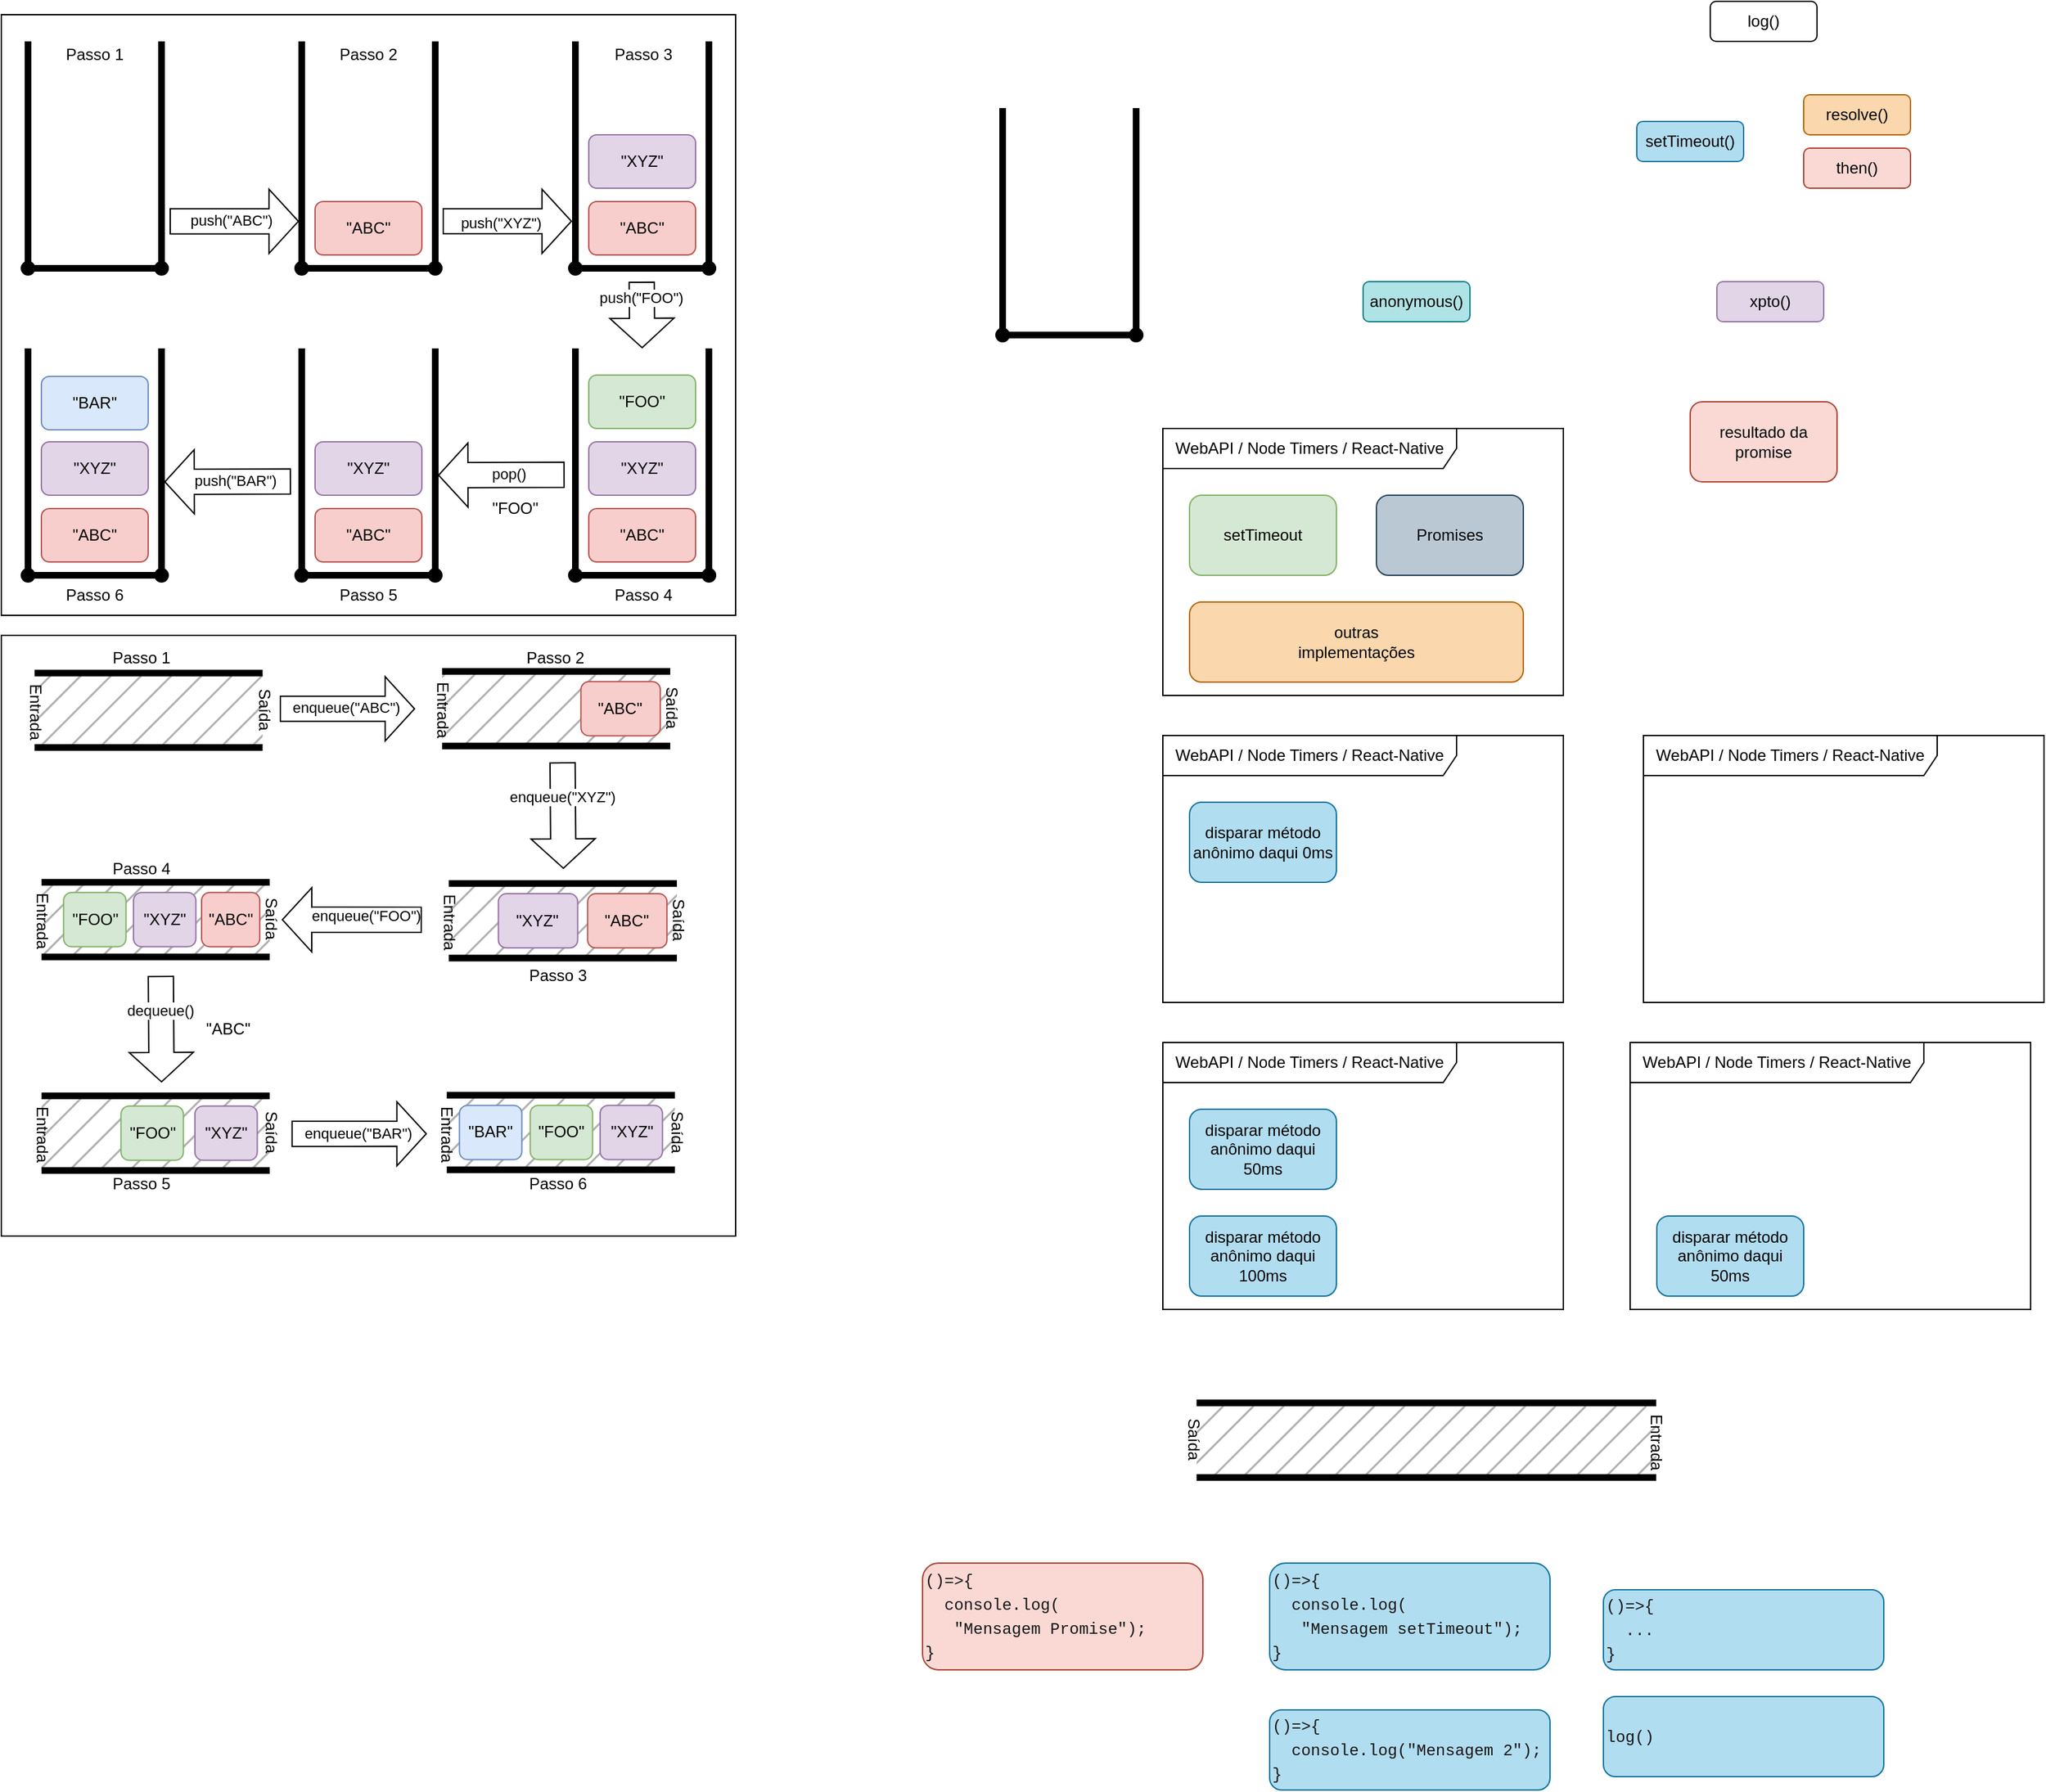 <mxfile version="24.4.4" type="device">
  <diagram name="Page-1" id="N95kxnSCE1Vh5nHZLzWz">
    <mxGraphModel dx="915" dy="602" grid="1" gridSize="10" guides="1" tooltips="1" connect="1" arrows="1" fold="1" page="1" pageScale="1" pageWidth="850" pageHeight="1100" background="none" math="0" shadow="0">
      <root>
        <mxCell id="0" />
        <mxCell id="1" parent="0" />
        <mxCell id="DmKBOVWt1Hb8cWZtH86P-192" value="" style="rounded=0;whiteSpace=wrap;html=1;fillColor=none;" vertex="1" parent="1">
          <mxGeometry x="30" y="495" width="550" height="450" as="geometry" />
        </mxCell>
        <mxCell id="QosCXspa3jDB6QgWmCib-64" value="" style="rounded=0;whiteSpace=wrap;html=1;fillColor=none;" parent="1" vertex="1">
          <mxGeometry x="30" y="30" width="550" height="450" as="geometry" />
        </mxCell>
        <mxCell id="DmKBOVWt1Hb8cWZtH86P-24" value="" style="shape=flexArrow;endArrow=classic;html=1;rounded=0;endWidth=28.235;endSize=7.008;width=18.824;fillColor=default;" edge="1" parent="1">
          <mxGeometry width="50" height="50" relative="1" as="geometry">
            <mxPoint x="360.5" y="184.77" as="sourcePoint" />
            <mxPoint x="457.5" y="184.77" as="targetPoint" />
          </mxGeometry>
        </mxCell>
        <mxCell id="DmKBOVWt1Hb8cWZtH86P-30" value="push(&quot;XYZ&quot;)" style="edgeLabel;html=1;align=center;verticalAlign=middle;resizable=0;points=[];labelBackgroundColor=default;" vertex="1" connectable="0" parent="DmKBOVWt1Hb8cWZtH86P-24">
          <mxGeometry x="-0.118" y="-1" relative="1" as="geometry">
            <mxPoint as="offset" />
          </mxGeometry>
        </mxCell>
        <mxCell id="DmKBOVWt1Hb8cWZtH86P-29" value="" style="shape=flexArrow;endArrow=classic;html=1;rounded=0;endWidth=28.235;endSize=7.008;width=18.824;fillColor=default;fillStyle=auto;" edge="1" parent="1">
          <mxGeometry width="50" height="50" relative="1" as="geometry">
            <mxPoint x="156" y="184.8" as="sourcePoint" />
            <mxPoint x="253" y="184.8" as="targetPoint" />
          </mxGeometry>
        </mxCell>
        <mxCell id="DmKBOVWt1Hb8cWZtH86P-31" value="push(&quot;ABC&quot;)" style="edgeLabel;html=1;align=center;verticalAlign=middle;resizable=0;points=[];labelBackgroundColor=default;" vertex="1" connectable="0" parent="DmKBOVWt1Hb8cWZtH86P-29">
          <mxGeometry x="-0.063" y="1" relative="1" as="geometry">
            <mxPoint as="offset" />
          </mxGeometry>
        </mxCell>
        <mxCell id="DmKBOVWt1Hb8cWZtH86P-33" value="" style="shape=flexArrow;endArrow=classic;html=1;rounded=0;endWidth=28.235;endSize=7.008;width=18.824;labelBackgroundColor=none;fillColor=default;" edge="1" parent="1">
          <mxGeometry width="50" height="50" relative="1" as="geometry">
            <mxPoint x="509.67" y="230" as="sourcePoint" />
            <mxPoint x="510" y="280" as="targetPoint" />
          </mxGeometry>
        </mxCell>
        <mxCell id="DmKBOVWt1Hb8cWZtH86P-34" value="push(&quot;FOO&quot;)" style="edgeLabel;html=1;align=center;verticalAlign=middle;resizable=0;points=[];" vertex="1" connectable="0" parent="DmKBOVWt1Hb8cWZtH86P-33">
          <mxGeometry x="-0.118" y="-1" relative="1" as="geometry">
            <mxPoint y="-10" as="offset" />
          </mxGeometry>
        </mxCell>
        <mxCell id="DmKBOVWt1Hb8cWZtH86P-37" value="" style="shape=flexArrow;endArrow=classic;html=1;rounded=0;endWidth=28.235;endSize=7.008;width=18.824;fillColor=default;" edge="1" parent="1">
          <mxGeometry width="50" height="50" relative="1" as="geometry">
            <mxPoint x="452" y="374.67" as="sourcePoint" />
            <mxPoint x="357" y="375" as="targetPoint" />
          </mxGeometry>
        </mxCell>
        <mxCell id="DmKBOVWt1Hb8cWZtH86P-38" value="pop()" style="edgeLabel;html=1;align=center;verticalAlign=middle;resizable=0;points=[];labelBackgroundColor=default;" vertex="1" connectable="0" parent="DmKBOVWt1Hb8cWZtH86P-37">
          <mxGeometry x="-0.118" y="-1" relative="1" as="geometry">
            <mxPoint as="offset" />
          </mxGeometry>
        </mxCell>
        <mxCell id="DmKBOVWt1Hb8cWZtH86P-53" value="" style="shape=flexArrow;endArrow=classic;html=1;rounded=0;endWidth=28.235;endSize=7.008;width=18.824;fillColor=default;" edge="1" parent="1">
          <mxGeometry width="50" height="50" relative="1" as="geometry">
            <mxPoint x="247" y="379.67" as="sourcePoint" />
            <mxPoint x="152" y="380" as="targetPoint" />
          </mxGeometry>
        </mxCell>
        <mxCell id="DmKBOVWt1Hb8cWZtH86P-54" value="push(&quot;BAR&quot;)" style="edgeLabel;html=1;align=center;verticalAlign=middle;resizable=0;points=[];labelBackgroundColor=default;" vertex="1" connectable="0" parent="DmKBOVWt1Hb8cWZtH86P-53">
          <mxGeometry x="-0.118" y="-1" relative="1" as="geometry">
            <mxPoint as="offset" />
          </mxGeometry>
        </mxCell>
        <mxCell id="DmKBOVWt1Hb8cWZtH86P-171" value="Passo 2" style="text;html=1;align=center;verticalAlign=middle;whiteSpace=wrap;rounded=0;" vertex="1" parent="1">
          <mxGeometry x="280" y="50" width="50" height="20" as="geometry" />
        </mxCell>
        <mxCell id="DmKBOVWt1Hb8cWZtH86P-173" value="Passo 3" style="text;html=1;align=center;verticalAlign=middle;whiteSpace=wrap;rounded=0;" vertex="1" parent="1">
          <mxGeometry x="486.01" y="50" width="50" height="20" as="geometry" />
        </mxCell>
        <mxCell id="DmKBOVWt1Hb8cWZtH86P-174" value="Passo 4" style="text;html=1;align=center;verticalAlign=middle;whiteSpace=wrap;rounded=0;" vertex="1" parent="1">
          <mxGeometry x="486.01" y="455" width="50" height="20" as="geometry" />
        </mxCell>
        <mxCell id="DmKBOVWt1Hb8cWZtH86P-175" value="Passo 5" style="text;html=1;align=center;verticalAlign=middle;whiteSpace=wrap;rounded=0;" vertex="1" parent="1">
          <mxGeometry x="280" y="455" width="50" height="20" as="geometry" />
        </mxCell>
        <mxCell id="DmKBOVWt1Hb8cWZtH86P-176" value="Passo 6" style="text;html=1;align=center;verticalAlign=middle;whiteSpace=wrap;rounded=0;" vertex="1" parent="1">
          <mxGeometry x="75.01" y="455" width="50" height="20" as="geometry" />
        </mxCell>
        <mxCell id="DmKBOVWt1Hb8cWZtH86P-179" value="" style="group" vertex="1" connectable="0" parent="1">
          <mxGeometry x="50" y="280" width="100" height="170" as="geometry" />
        </mxCell>
        <mxCell id="DmKBOVWt1Hb8cWZtH86P-215" value="" style="group" vertex="1" connectable="0" parent="DmKBOVWt1Hb8cWZtH86P-179">
          <mxGeometry width="100" height="170" as="geometry" />
        </mxCell>
        <mxCell id="DmKBOVWt1Hb8cWZtH86P-55" value="&quot;XYZ&quot;" style="rounded=1;whiteSpace=wrap;html=1;fillColor=#e1d5e7;strokeColor=#9673a6;" vertex="1" parent="DmKBOVWt1Hb8cWZtH86P-215">
          <mxGeometry x="10" y="70" width="80" height="40" as="geometry" />
        </mxCell>
        <mxCell id="DmKBOVWt1Hb8cWZtH86P-56" value="&quot;ABC&quot;" style="rounded=1;whiteSpace=wrap;html=1;fillColor=#f8cecc;strokeColor=#b85450;" vertex="1" parent="DmKBOVWt1Hb8cWZtH86P-215">
          <mxGeometry x="10" y="120" width="80" height="40" as="geometry" />
        </mxCell>
        <mxCell id="DmKBOVWt1Hb8cWZtH86P-57" value="" style="group" vertex="1" connectable="0" parent="DmKBOVWt1Hb8cWZtH86P-215">
          <mxGeometry width="100" height="170" as="geometry" />
        </mxCell>
        <mxCell id="DmKBOVWt1Hb8cWZtH86P-58" value="" style="endArrow=none;html=1;rounded=0;strokeWidth=5;" edge="1" parent="DmKBOVWt1Hb8cWZtH86P-57">
          <mxGeometry width="50" height="50" relative="1" as="geometry">
            <mxPoint y="170" as="sourcePoint" />
            <mxPoint as="targetPoint" />
          </mxGeometry>
        </mxCell>
        <mxCell id="DmKBOVWt1Hb8cWZtH86P-59" value="" style="endArrow=oval;html=1;rounded=0;strokeWidth=5;startArrow=oval;startFill=1;endFill=1;" edge="1" parent="DmKBOVWt1Hb8cWZtH86P-57">
          <mxGeometry width="50" height="50" relative="1" as="geometry">
            <mxPoint y="170" as="sourcePoint" />
            <mxPoint x="100" y="170" as="targetPoint" />
          </mxGeometry>
        </mxCell>
        <mxCell id="DmKBOVWt1Hb8cWZtH86P-60" value="" style="endArrow=none;html=1;rounded=0;strokeWidth=5;" edge="1" parent="DmKBOVWt1Hb8cWZtH86P-57">
          <mxGeometry width="50" height="50" relative="1" as="geometry">
            <mxPoint x="100" as="sourcePoint" />
            <mxPoint x="100" y="170" as="targetPoint" />
          </mxGeometry>
        </mxCell>
        <mxCell id="DmKBOVWt1Hb8cWZtH86P-61" value="&quot;BAR&quot;" style="rounded=1;whiteSpace=wrap;html=1;fillColor=#dae8fc;strokeColor=#6c8ebf;" vertex="1" parent="DmKBOVWt1Hb8cWZtH86P-57">
          <mxGeometry x="10" y="21" width="80" height="40" as="geometry" />
        </mxCell>
        <mxCell id="DmKBOVWt1Hb8cWZtH86P-170" value="Passo 1" style="text;html=1;align=center;verticalAlign=middle;whiteSpace=wrap;rounded=0;" vertex="1" parent="1">
          <mxGeometry x="75" y="50" width="50" height="20" as="geometry" />
        </mxCell>
        <mxCell id="DmKBOVWt1Hb8cWZtH86P-195" value="" style="group" vertex="1" connectable="0" parent="1">
          <mxGeometry x="50" y="50" width="100" height="170" as="geometry" />
        </mxCell>
        <mxCell id="QosCXspa3jDB6QgWmCib-11" value="" style="endArrow=none;html=1;rounded=0;strokeWidth=5;" parent="DmKBOVWt1Hb8cWZtH86P-195" edge="1">
          <mxGeometry width="50" height="50" relative="1" as="geometry">
            <mxPoint y="170" as="sourcePoint" />
            <mxPoint as="targetPoint" />
          </mxGeometry>
        </mxCell>
        <mxCell id="QosCXspa3jDB6QgWmCib-12" value="" style="endArrow=oval;html=1;rounded=0;strokeWidth=5;startArrow=oval;startFill=1;endFill=1;" parent="DmKBOVWt1Hb8cWZtH86P-195" edge="1">
          <mxGeometry width="50" height="50" relative="1" as="geometry">
            <mxPoint y="170" as="sourcePoint" />
            <mxPoint x="100" y="170" as="targetPoint" />
          </mxGeometry>
        </mxCell>
        <mxCell id="QosCXspa3jDB6QgWmCib-13" value="" style="endArrow=none;html=1;rounded=0;strokeWidth=5;" parent="DmKBOVWt1Hb8cWZtH86P-195" edge="1">
          <mxGeometry width="50" height="50" relative="1" as="geometry">
            <mxPoint x="100" as="sourcePoint" />
            <mxPoint x="100" y="170" as="targetPoint" />
          </mxGeometry>
        </mxCell>
        <mxCell id="DmKBOVWt1Hb8cWZtH86P-196" value="" style="group" vertex="1" connectable="0" parent="1">
          <mxGeometry x="255" y="50" width="100" height="170" as="geometry" />
        </mxCell>
        <mxCell id="QosCXspa3jDB6QgWmCib-7" value="&quot;ABC&quot;" style="rounded=1;whiteSpace=wrap;html=1;fillColor=#f8cecc;strokeColor=#b85450;" parent="DmKBOVWt1Hb8cWZtH86P-196" vertex="1">
          <mxGeometry x="10" y="120" width="80" height="40" as="geometry" />
        </mxCell>
        <mxCell id="DmKBOVWt1Hb8cWZtH86P-2" value="" style="group" vertex="1" connectable="0" parent="DmKBOVWt1Hb8cWZtH86P-196">
          <mxGeometry width="100" height="170" as="geometry" />
        </mxCell>
        <mxCell id="DmKBOVWt1Hb8cWZtH86P-3" value="" style="endArrow=none;html=1;rounded=0;strokeWidth=5;" edge="1" parent="DmKBOVWt1Hb8cWZtH86P-2">
          <mxGeometry width="50" height="50" relative="1" as="geometry">
            <mxPoint y="170" as="sourcePoint" />
            <mxPoint as="targetPoint" />
          </mxGeometry>
        </mxCell>
        <mxCell id="DmKBOVWt1Hb8cWZtH86P-4" value="" style="endArrow=oval;html=1;rounded=0;strokeWidth=5;startArrow=oval;startFill=1;endFill=1;" edge="1" parent="DmKBOVWt1Hb8cWZtH86P-2">
          <mxGeometry width="50" height="50" relative="1" as="geometry">
            <mxPoint y="170" as="sourcePoint" />
            <mxPoint x="100" y="170" as="targetPoint" />
          </mxGeometry>
        </mxCell>
        <mxCell id="DmKBOVWt1Hb8cWZtH86P-5" value="" style="endArrow=none;html=1;rounded=0;strokeWidth=5;" edge="1" parent="DmKBOVWt1Hb8cWZtH86P-2">
          <mxGeometry width="50" height="50" relative="1" as="geometry">
            <mxPoint x="100" as="sourcePoint" />
            <mxPoint x="100" y="170" as="targetPoint" />
          </mxGeometry>
        </mxCell>
        <mxCell id="DmKBOVWt1Hb8cWZtH86P-197" value="" style="group" vertex="1" connectable="0" parent="1">
          <mxGeometry x="460" y="50" width="100" height="170" as="geometry" />
        </mxCell>
        <mxCell id="QosCXspa3jDB6QgWmCib-14" value="&quot;ABC&quot;" style="rounded=1;whiteSpace=wrap;html=1;fillColor=#f8cecc;strokeColor=#b85450;" parent="DmKBOVWt1Hb8cWZtH86P-197" vertex="1">
          <mxGeometry x="10" y="120" width="80" height="40" as="geometry" />
        </mxCell>
        <mxCell id="QosCXspa3jDB6QgWmCib-19" value="&quot;XYZ&quot;" style="rounded=1;whiteSpace=wrap;html=1;fillColor=#e1d5e7;strokeColor=#9673a6;" parent="DmKBOVWt1Hb8cWZtH86P-197" vertex="1">
          <mxGeometry x="10" y="70" width="80" height="40" as="geometry" />
        </mxCell>
        <mxCell id="DmKBOVWt1Hb8cWZtH86P-6" value="" style="group" vertex="1" connectable="0" parent="DmKBOVWt1Hb8cWZtH86P-197">
          <mxGeometry width="100" height="170" as="geometry" />
        </mxCell>
        <mxCell id="DmKBOVWt1Hb8cWZtH86P-7" value="" style="endArrow=none;html=1;rounded=0;strokeWidth=5;" edge="1" parent="DmKBOVWt1Hb8cWZtH86P-6">
          <mxGeometry width="50" height="50" relative="1" as="geometry">
            <mxPoint y="170" as="sourcePoint" />
            <mxPoint as="targetPoint" />
          </mxGeometry>
        </mxCell>
        <mxCell id="DmKBOVWt1Hb8cWZtH86P-8" value="" style="endArrow=oval;html=1;rounded=0;strokeWidth=5;startArrow=oval;startFill=1;endFill=1;" edge="1" parent="DmKBOVWt1Hb8cWZtH86P-6">
          <mxGeometry width="50" height="50" relative="1" as="geometry">
            <mxPoint y="170" as="sourcePoint" />
            <mxPoint x="100" y="170" as="targetPoint" />
          </mxGeometry>
        </mxCell>
        <mxCell id="DmKBOVWt1Hb8cWZtH86P-9" value="" style="endArrow=none;html=1;rounded=0;strokeWidth=5;" edge="1" parent="DmKBOVWt1Hb8cWZtH86P-6">
          <mxGeometry width="50" height="50" relative="1" as="geometry">
            <mxPoint x="100" as="sourcePoint" />
            <mxPoint x="100" y="170" as="targetPoint" />
          </mxGeometry>
        </mxCell>
        <mxCell id="DmKBOVWt1Hb8cWZtH86P-213" value="" style="group" vertex="1" connectable="0" parent="1">
          <mxGeometry x="460" y="280" width="100" height="170" as="geometry" />
        </mxCell>
        <mxCell id="QosCXspa3jDB6QgWmCib-33" value="&quot;XYZ&quot;" style="rounded=1;whiteSpace=wrap;html=1;fillColor=#e1d5e7;strokeColor=#9673a6;" parent="DmKBOVWt1Hb8cWZtH86P-213" vertex="1">
          <mxGeometry x="10" y="70" width="80" height="40" as="geometry" />
        </mxCell>
        <mxCell id="QosCXspa3jDB6QgWmCib-34" value="&quot;ABC&quot;" style="rounded=1;whiteSpace=wrap;html=1;fillColor=#f8cecc;strokeColor=#b85450;" parent="DmKBOVWt1Hb8cWZtH86P-213" vertex="1">
          <mxGeometry x="10" y="120" width="80" height="40" as="geometry" />
        </mxCell>
        <mxCell id="QosCXspa3jDB6QgWmCib-35" value="&quot;FOO&quot;" style="rounded=1;whiteSpace=wrap;html=1;fillColor=#d5e8d4;strokeColor=#82b366;" parent="DmKBOVWt1Hb8cWZtH86P-213" vertex="1">
          <mxGeometry x="10" y="20" width="80" height="40" as="geometry" />
        </mxCell>
        <mxCell id="DmKBOVWt1Hb8cWZtH86P-18" value="" style="group" vertex="1" connectable="0" parent="DmKBOVWt1Hb8cWZtH86P-213">
          <mxGeometry width="100" height="170" as="geometry" />
        </mxCell>
        <mxCell id="DmKBOVWt1Hb8cWZtH86P-19" value="" style="endArrow=none;html=1;rounded=0;strokeWidth=5;" edge="1" parent="DmKBOVWt1Hb8cWZtH86P-18">
          <mxGeometry width="50" height="50" relative="1" as="geometry">
            <mxPoint y="170" as="sourcePoint" />
            <mxPoint as="targetPoint" />
          </mxGeometry>
        </mxCell>
        <mxCell id="DmKBOVWt1Hb8cWZtH86P-20" value="" style="endArrow=oval;html=1;rounded=0;strokeWidth=5;startArrow=oval;startFill=1;endFill=1;" edge="1" parent="DmKBOVWt1Hb8cWZtH86P-18">
          <mxGeometry width="50" height="50" relative="1" as="geometry">
            <mxPoint y="170" as="sourcePoint" />
            <mxPoint x="100" y="170" as="targetPoint" />
          </mxGeometry>
        </mxCell>
        <mxCell id="DmKBOVWt1Hb8cWZtH86P-21" value="" style="endArrow=none;html=1;rounded=0;strokeWidth=5;" edge="1" parent="DmKBOVWt1Hb8cWZtH86P-18">
          <mxGeometry width="50" height="50" relative="1" as="geometry">
            <mxPoint x="100" as="sourcePoint" />
            <mxPoint x="100" y="170" as="targetPoint" />
          </mxGeometry>
        </mxCell>
        <mxCell id="DmKBOVWt1Hb8cWZtH86P-214" value="" style="group" vertex="1" connectable="0" parent="1">
          <mxGeometry x="255" y="280" width="100" height="170" as="geometry" />
        </mxCell>
        <mxCell id="DmKBOVWt1Hb8cWZtH86P-47" value="&quot;XYZ&quot;" style="rounded=1;whiteSpace=wrap;html=1;fillColor=#e1d5e7;strokeColor=#9673a6;" vertex="1" parent="DmKBOVWt1Hb8cWZtH86P-214">
          <mxGeometry x="10" y="70" width="80" height="40" as="geometry" />
        </mxCell>
        <mxCell id="DmKBOVWt1Hb8cWZtH86P-48" value="&quot;ABC&quot;" style="rounded=1;whiteSpace=wrap;html=1;fillColor=#f8cecc;strokeColor=#b85450;" vertex="1" parent="DmKBOVWt1Hb8cWZtH86P-214">
          <mxGeometry x="10" y="120" width="80" height="40" as="geometry" />
        </mxCell>
        <mxCell id="DmKBOVWt1Hb8cWZtH86P-49" value="" style="group" vertex="1" connectable="0" parent="DmKBOVWt1Hb8cWZtH86P-214">
          <mxGeometry width="100" height="170" as="geometry" />
        </mxCell>
        <mxCell id="DmKBOVWt1Hb8cWZtH86P-50" value="" style="endArrow=none;html=1;rounded=0;strokeWidth=5;" edge="1" parent="DmKBOVWt1Hb8cWZtH86P-49">
          <mxGeometry width="50" height="50" relative="1" as="geometry">
            <mxPoint y="170" as="sourcePoint" />
            <mxPoint as="targetPoint" />
          </mxGeometry>
        </mxCell>
        <mxCell id="DmKBOVWt1Hb8cWZtH86P-51" value="" style="endArrow=oval;html=1;rounded=0;strokeWidth=5;startArrow=oval;startFill=1;endFill=1;" edge="1" parent="DmKBOVWt1Hb8cWZtH86P-49">
          <mxGeometry width="50" height="50" relative="1" as="geometry">
            <mxPoint y="170" as="sourcePoint" />
            <mxPoint x="100" y="170" as="targetPoint" />
          </mxGeometry>
        </mxCell>
        <mxCell id="DmKBOVWt1Hb8cWZtH86P-52" value="" style="endArrow=none;html=1;rounded=0;strokeWidth=5;" edge="1" parent="DmKBOVWt1Hb8cWZtH86P-49">
          <mxGeometry width="50" height="50" relative="1" as="geometry">
            <mxPoint x="100" as="sourcePoint" />
            <mxPoint x="100" y="170" as="targetPoint" />
          </mxGeometry>
        </mxCell>
        <mxCell id="DmKBOVWt1Hb8cWZtH86P-225" value="&quot;FOO&quot;" style="text;html=1;align=center;verticalAlign=middle;whiteSpace=wrap;rounded=0;" vertex="1" parent="1">
          <mxGeometry x="390" y="390" width="50" height="20" as="geometry" />
        </mxCell>
        <mxCell id="DmKBOVWt1Hb8cWZtH86P-89" value="" style="shape=flexArrow;endArrow=classic;html=1;rounded=0;endWidth=28.235;endSize=7.008;width=18.824;labelBackgroundColor=none;fillColor=default;" edge="1" parent="1">
          <mxGeometry width="50" height="50" relative="1" as="geometry">
            <mxPoint x="238.495" y="550.001" as="sourcePoint" />
            <mxPoint x="340" y="550" as="targetPoint" />
          </mxGeometry>
        </mxCell>
        <mxCell id="DmKBOVWt1Hb8cWZtH86P-90" value="enqueue(&quot;ABC&quot;)" style="edgeLabel;html=1;align=center;verticalAlign=middle;resizable=0;points=[];" vertex="1" connectable="0" parent="DmKBOVWt1Hb8cWZtH86P-89">
          <mxGeometry x="-0.118" y="-1" relative="1" as="geometry">
            <mxPoint x="4" y="-2" as="offset" />
          </mxGeometry>
        </mxCell>
        <mxCell id="DmKBOVWt1Hb8cWZtH86P-98" value="" style="shape=flexArrow;endArrow=classic;html=1;rounded=0;endWidth=28.235;endSize=7.008;width=18.824;labelBackgroundColor=none;fillColor=default;" edge="1" parent="1">
          <mxGeometry width="50" height="50" relative="1" as="geometry">
            <mxPoint x="450.385" y="590.001" as="sourcePoint" />
            <mxPoint x="451" y="670" as="targetPoint" />
          </mxGeometry>
        </mxCell>
        <mxCell id="DmKBOVWt1Hb8cWZtH86P-99" value="enqueue(&quot;XYZ&quot;)" style="edgeLabel;html=1;align=center;verticalAlign=middle;resizable=0;points=[];" vertex="1" connectable="0" parent="DmKBOVWt1Hb8cWZtH86P-98">
          <mxGeometry x="-0.118" y="-1" relative="1" as="geometry">
            <mxPoint y="-10" as="offset" />
          </mxGeometry>
        </mxCell>
        <mxCell id="DmKBOVWt1Hb8cWZtH86P-123" value="" style="group" vertex="1" connectable="0" parent="1">
          <mxGeometry x="349.996" y="522.004" width="193.548" height="55.846" as="geometry" />
        </mxCell>
        <mxCell id="DmKBOVWt1Hb8cWZtH86P-91" value="" style="group;fillColor=#b0b0b0;fillStyle=hatch;" vertex="1" connectable="0" parent="DmKBOVWt1Hb8cWZtH86P-123">
          <mxGeometry x="10.154" width="170.857" height="55.846" as="geometry" />
        </mxCell>
        <mxCell id="DmKBOVWt1Hb8cWZtH86P-92" value="" style="endArrow=none;html=1;rounded=0;strokeWidth=5;" edge="1" parent="DmKBOVWt1Hb8cWZtH86P-91">
          <mxGeometry width="50" height="50" relative="1" as="geometry">
            <mxPoint as="sourcePoint" />
            <mxPoint x="170.857" as="targetPoint" />
          </mxGeometry>
        </mxCell>
        <mxCell id="DmKBOVWt1Hb8cWZtH86P-93" value="" style="endArrow=none;html=1;rounded=0;strokeWidth=5;" edge="1" parent="DmKBOVWt1Hb8cWZtH86P-91">
          <mxGeometry width="50" height="50" relative="1" as="geometry">
            <mxPoint x="170.857" y="55.846" as="sourcePoint" />
            <mxPoint y="55.846" as="targetPoint" />
          </mxGeometry>
        </mxCell>
        <mxCell id="DmKBOVWt1Hb8cWZtH86P-97" value="&quot;ABC&quot;" style="rounded=1;whiteSpace=wrap;html=1;fillColor=#f8cecc;strokeColor=#b85450;" vertex="1" parent="DmKBOVWt1Hb8cWZtH86P-91">
          <mxGeometry x="103.999" y="7.615" width="59.429" height="40.615" as="geometry" />
        </mxCell>
        <mxCell id="DmKBOVWt1Hb8cWZtH86P-94" value="Saída" style="text;html=1;align=center;verticalAlign=middle;whiteSpace=wrap;rounded=0;rotation=90;" vertex="1" parent="DmKBOVWt1Hb8cWZtH86P-123">
          <mxGeometry x="165.411" y="16.5" width="33.429" height="22.846" as="geometry" />
        </mxCell>
        <mxCell id="DmKBOVWt1Hb8cWZtH86P-95" value="Entrada" style="text;html=1;align=center;verticalAlign=middle;whiteSpace=wrap;rounded=0;rotation=90;" vertex="1" parent="DmKBOVWt1Hb8cWZtH86P-123">
          <mxGeometry x="-4.703" y="19.038" width="29.714" height="20.308" as="geometry" />
        </mxCell>
        <mxCell id="DmKBOVWt1Hb8cWZtH86P-125" value="" style="group" vertex="1" connectable="0" parent="1">
          <mxGeometry x="44.706" y="523.2" width="193.548" height="55.846" as="geometry" />
        </mxCell>
        <mxCell id="DmKBOVWt1Hb8cWZtH86P-77" value="" style="group;fillColor=#b0b0b0;fillStyle=hatch;" vertex="1" connectable="0" parent="DmKBOVWt1Hb8cWZtH86P-125">
          <mxGeometry x="10.154" width="170.857" height="55.846" as="geometry" />
        </mxCell>
        <mxCell id="DmKBOVWt1Hb8cWZtH86P-65" value="" style="endArrow=none;html=1;rounded=0;strokeWidth=5;" edge="1" parent="DmKBOVWt1Hb8cWZtH86P-77">
          <mxGeometry width="50" height="50" relative="1" as="geometry">
            <mxPoint as="sourcePoint" />
            <mxPoint x="170.857" as="targetPoint" />
          </mxGeometry>
        </mxCell>
        <mxCell id="DmKBOVWt1Hb8cWZtH86P-67" value="" style="endArrow=none;html=1;rounded=0;strokeWidth=5;" edge="1" parent="DmKBOVWt1Hb8cWZtH86P-77">
          <mxGeometry width="50" height="50" relative="1" as="geometry">
            <mxPoint x="170.857" y="55.846" as="sourcePoint" />
            <mxPoint y="55.846" as="targetPoint" />
          </mxGeometry>
        </mxCell>
        <mxCell id="DmKBOVWt1Hb8cWZtH86P-79" value="Entrada" style="text;html=1;align=center;verticalAlign=middle;whiteSpace=wrap;rounded=0;rotation=90;" vertex="1" parent="DmKBOVWt1Hb8cWZtH86P-125">
          <mxGeometry x="-4.703" y="19.038" width="29.714" height="20.308" as="geometry" />
        </mxCell>
        <mxCell id="DmKBOVWt1Hb8cWZtH86P-78" value="Saída" style="text;html=1;align=center;verticalAlign=middle;whiteSpace=wrap;rounded=0;rotation=90;" vertex="1" parent="DmKBOVWt1Hb8cWZtH86P-125">
          <mxGeometry x="165.411" y="16.5" width="33.429" height="22.846" as="geometry" />
        </mxCell>
        <mxCell id="DmKBOVWt1Hb8cWZtH86P-126" value="" style="shape=flexArrow;endArrow=classic;html=1;rounded=0;endWidth=28.235;endSize=7.008;width=18.824;labelBackgroundColor=none;fillColor=default;" edge="1" parent="1">
          <mxGeometry width="50" height="50" relative="1" as="geometry">
            <mxPoint x="344.995" y="708.151" as="sourcePoint" />
            <mxPoint x="240" y="708" as="targetPoint" />
          </mxGeometry>
        </mxCell>
        <mxCell id="DmKBOVWt1Hb8cWZtH86P-127" value="enqueue(&quot;FOO&quot;)" style="edgeLabel;html=1;align=center;verticalAlign=middle;resizable=0;points=[];" vertex="1" connectable="0" parent="DmKBOVWt1Hb8cWZtH86P-126">
          <mxGeometry x="-0.118" y="-1" relative="1" as="geometry">
            <mxPoint x="4" y="-2" as="offset" />
          </mxGeometry>
        </mxCell>
        <mxCell id="DmKBOVWt1Hb8cWZtH86P-146" value="" style="shape=flexArrow;endArrow=classic;html=1;rounded=0;endWidth=28.235;endSize=7.008;width=18.824;labelBackgroundColor=none;fillColor=default;" edge="1" parent="1">
          <mxGeometry width="50" height="50" relative="1" as="geometry">
            <mxPoint x="149.475" y="750.001" as="sourcePoint" />
            <mxPoint x="150" y="830" as="targetPoint" />
          </mxGeometry>
        </mxCell>
        <mxCell id="DmKBOVWt1Hb8cWZtH86P-147" value="dequeue()" style="edgeLabel;html=1;align=center;verticalAlign=middle;resizable=0;points=[];" vertex="1" connectable="0" parent="DmKBOVWt1Hb8cWZtH86P-146">
          <mxGeometry x="-0.118" y="-1" relative="1" as="geometry">
            <mxPoint y="-10" as="offset" />
          </mxGeometry>
        </mxCell>
        <mxCell id="DmKBOVWt1Hb8cWZtH86P-168" value="" style="shape=flexArrow;endArrow=classic;html=1;rounded=0;endWidth=28.235;endSize=7.008;width=18.824;labelBackgroundColor=none;fillColor=default;" edge="1" parent="1">
          <mxGeometry width="50" height="50" relative="1" as="geometry">
            <mxPoint x="247.295" y="868.401" as="sourcePoint" />
            <mxPoint x="348.8" y="868.4" as="targetPoint" />
          </mxGeometry>
        </mxCell>
        <mxCell id="DmKBOVWt1Hb8cWZtH86P-169" value="enqueue(&quot;BAR&quot;)" style="edgeLabel;html=1;align=center;verticalAlign=middle;resizable=0;points=[];" vertex="1" connectable="0" parent="DmKBOVWt1Hb8cWZtH86P-168">
          <mxGeometry x="-0.118" y="-1" relative="1" as="geometry">
            <mxPoint x="4" y="-2" as="offset" />
          </mxGeometry>
        </mxCell>
        <mxCell id="DmKBOVWt1Hb8cWZtH86P-185" value="Passo 1" style="text;html=1;align=center;verticalAlign=middle;whiteSpace=wrap;rounded=0;" vertex="1" parent="1">
          <mxGeometry x="110" y="502" width="50" height="20" as="geometry" />
        </mxCell>
        <mxCell id="DmKBOVWt1Hb8cWZtH86P-186" value="Passo 2" style="text;html=1;align=center;verticalAlign=middle;whiteSpace=wrap;rounded=0;" vertex="1" parent="1">
          <mxGeometry x="419.87" y="502" width="50" height="20" as="geometry" />
        </mxCell>
        <mxCell id="DmKBOVWt1Hb8cWZtH86P-187" value="Passo 3" style="text;html=1;align=center;verticalAlign=middle;whiteSpace=wrap;rounded=0;" vertex="1" parent="1">
          <mxGeometry x="421.77" y="740" width="50" height="20" as="geometry" />
        </mxCell>
        <mxCell id="DmKBOVWt1Hb8cWZtH86P-188" value="Passo 4" style="text;html=1;align=center;verticalAlign=middle;whiteSpace=wrap;rounded=0;" vertex="1" parent="1">
          <mxGeometry x="110" y="660" width="50" height="20" as="geometry" />
        </mxCell>
        <mxCell id="DmKBOVWt1Hb8cWZtH86P-189" value="Passo 5" style="text;html=1;align=center;verticalAlign=middle;whiteSpace=wrap;rounded=0;" vertex="1" parent="1">
          <mxGeometry x="110" y="895.85" width="50" height="20" as="geometry" />
        </mxCell>
        <mxCell id="DmKBOVWt1Hb8cWZtH86P-190" value="Passo 6" style="text;html=1;align=center;verticalAlign=middle;whiteSpace=wrap;rounded=0;" vertex="1" parent="1">
          <mxGeometry x="421.77" y="895.85" width="50" height="20" as="geometry" />
        </mxCell>
        <mxCell id="DmKBOVWt1Hb8cWZtH86P-226" value="&quot;ABC&quot;" style="text;html=1;align=center;verticalAlign=middle;whiteSpace=wrap;rounded=0;" vertex="1" parent="1">
          <mxGeometry x="175" y="780" width="50" height="20" as="geometry" />
        </mxCell>
        <mxCell id="DmKBOVWt1Hb8cWZtH86P-238" value="" style="group" vertex="1" connectable="0" parent="1">
          <mxGeometry x="354.996" y="680.924" width="193.548" height="55.846" as="geometry" />
        </mxCell>
        <mxCell id="DmKBOVWt1Hb8cWZtH86P-101" value="" style="group;fillColor=#b0b0b0;fillStyle=hatch;" vertex="1" connectable="0" parent="DmKBOVWt1Hb8cWZtH86P-238">
          <mxGeometry x="10.154" width="170.857" height="55.846" as="geometry" />
        </mxCell>
        <mxCell id="DmKBOVWt1Hb8cWZtH86P-102" value="" style="endArrow=none;html=1;rounded=0;strokeWidth=5;" edge="1" parent="DmKBOVWt1Hb8cWZtH86P-101">
          <mxGeometry width="50" height="50" relative="1" as="geometry">
            <mxPoint as="sourcePoint" />
            <mxPoint x="170.857" as="targetPoint" />
          </mxGeometry>
        </mxCell>
        <mxCell id="DmKBOVWt1Hb8cWZtH86P-103" value="" style="endArrow=none;html=1;rounded=0;strokeWidth=5;" edge="1" parent="DmKBOVWt1Hb8cWZtH86P-101">
          <mxGeometry width="50" height="50" relative="1" as="geometry">
            <mxPoint x="170.857" y="55.846" as="sourcePoint" />
            <mxPoint y="55.846" as="targetPoint" />
          </mxGeometry>
        </mxCell>
        <mxCell id="DmKBOVWt1Hb8cWZtH86P-104" value="&quot;ABC&quot;" style="rounded=1;whiteSpace=wrap;html=1;fillColor=#f8cecc;strokeColor=#b85450;" vertex="1" parent="DmKBOVWt1Hb8cWZtH86P-101">
          <mxGeometry x="103.999" y="7.615" width="59.429" height="40.615" as="geometry" />
        </mxCell>
        <mxCell id="DmKBOVWt1Hb8cWZtH86P-111" value="&quot;XYZ&quot;" style="rounded=1;whiteSpace=wrap;html=1;fillColor=#e1d5e7;strokeColor=#9673a6;" vertex="1" parent="DmKBOVWt1Hb8cWZtH86P-101">
          <mxGeometry x="37.142" y="7.615" width="59.429" height="40.615" as="geometry" />
        </mxCell>
        <mxCell id="DmKBOVWt1Hb8cWZtH86P-100" value="Saída" style="text;html=1;align=center;verticalAlign=middle;whiteSpace=wrap;rounded=0;rotation=90;" vertex="1" parent="DmKBOVWt1Hb8cWZtH86P-238">
          <mxGeometry x="165.411" y="16.5" width="33.429" height="22.846" as="geometry" />
        </mxCell>
        <mxCell id="DmKBOVWt1Hb8cWZtH86P-105" value="Entrada" style="text;html=1;align=center;verticalAlign=middle;whiteSpace=wrap;rounded=0;rotation=90;" vertex="1" parent="DmKBOVWt1Hb8cWZtH86P-238">
          <mxGeometry x="-4.703" y="19.038" width="29.714" height="20.308" as="geometry" />
        </mxCell>
        <mxCell id="DmKBOVWt1Hb8cWZtH86P-239" value="" style="group" vertex="1" connectable="0" parent="1">
          <mxGeometry x="49.996" y="680.004" width="193.548" height="55.846" as="geometry" />
        </mxCell>
        <mxCell id="DmKBOVWt1Hb8cWZtH86P-137" value="" style="group" vertex="1" connectable="0" parent="DmKBOVWt1Hb8cWZtH86P-239">
          <mxGeometry width="181.011" height="55.846" as="geometry" />
        </mxCell>
        <mxCell id="DmKBOVWt1Hb8cWZtH86P-129" value="" style="group;fillColor=#b0b0b0;fillStyle=hatch;container=0;" vertex="1" connectable="0" parent="DmKBOVWt1Hb8cWZtH86P-137">
          <mxGeometry x="10.154" width="170.857" height="55.846" as="geometry" />
        </mxCell>
        <mxCell id="DmKBOVWt1Hb8cWZtH86P-135" value="Entrada" style="text;html=1;align=center;verticalAlign=middle;whiteSpace=wrap;rounded=0;rotation=90;" vertex="1" parent="DmKBOVWt1Hb8cWZtH86P-137">
          <mxGeometry x="-4.703" y="19.038" width="29.714" height="20.308" as="geometry" />
        </mxCell>
        <mxCell id="DmKBOVWt1Hb8cWZtH86P-130" value="" style="endArrow=none;html=1;rounded=0;strokeWidth=5;" edge="1" parent="DmKBOVWt1Hb8cWZtH86P-137">
          <mxGeometry width="50" height="50" relative="1" as="geometry">
            <mxPoint x="10.154" as="sourcePoint" />
            <mxPoint x="181.011" as="targetPoint" />
          </mxGeometry>
        </mxCell>
        <mxCell id="DmKBOVWt1Hb8cWZtH86P-131" value="" style="endArrow=none;html=1;rounded=0;strokeWidth=5;" edge="1" parent="DmKBOVWt1Hb8cWZtH86P-137">
          <mxGeometry width="50" height="50" relative="1" as="geometry">
            <mxPoint x="181.011" y="55.846" as="sourcePoint" />
            <mxPoint x="10.154" y="55.846" as="targetPoint" />
          </mxGeometry>
        </mxCell>
        <mxCell id="DmKBOVWt1Hb8cWZtH86P-132" value="&quot;ABC&quot;" style="rounded=1;whiteSpace=wrap;html=1;fillColor=#f8cecc;strokeColor=#b85450;" vertex="1" parent="DmKBOVWt1Hb8cWZtH86P-137">
          <mxGeometry x="130.004" y="7.616" width="43.58" height="40.62" as="geometry" />
        </mxCell>
        <mxCell id="DmKBOVWt1Hb8cWZtH86P-133" value="&quot;XYZ&quot;" style="rounded=1;whiteSpace=wrap;html=1;fillColor=#e1d5e7;strokeColor=#9673a6;" vertex="1" parent="DmKBOVWt1Hb8cWZtH86P-137">
          <mxGeometry x="79.004" y="7.616" width="46.72" height="40.62" as="geometry" />
        </mxCell>
        <mxCell id="DmKBOVWt1Hb8cWZtH86P-136" value="&quot;FOO&quot;" style="rounded=1;whiteSpace=wrap;html=1;fillColor=#d5e8d4;strokeColor=#82b366;" vertex="1" parent="DmKBOVWt1Hb8cWZtH86P-137">
          <mxGeometry x="26.644" y="7.616" width="46.72" height="40.62" as="geometry" />
        </mxCell>
        <mxCell id="DmKBOVWt1Hb8cWZtH86P-134" value="Saída" style="text;html=1;align=center;verticalAlign=middle;whiteSpace=wrap;rounded=0;rotation=90;" vertex="1" parent="DmKBOVWt1Hb8cWZtH86P-239">
          <mxGeometry x="165.411" y="16.5" width="33.429" height="22.846" as="geometry" />
        </mxCell>
        <mxCell id="DmKBOVWt1Hb8cWZtH86P-240" value="" style="group" vertex="1" connectable="0" parent="1">
          <mxGeometry x="49.996" y="840.004" width="193.548" height="55.846" as="geometry" />
        </mxCell>
        <mxCell id="DmKBOVWt1Hb8cWZtH86P-151" value="" style="group;fillColor=#b0b0b0;fillStyle=hatch;container=0;" vertex="1" connectable="0" parent="DmKBOVWt1Hb8cWZtH86P-240">
          <mxGeometry x="10.154" width="170.857" height="55.846" as="geometry" />
        </mxCell>
        <mxCell id="DmKBOVWt1Hb8cWZtH86P-158" value="Saída" style="text;html=1;align=center;verticalAlign=middle;whiteSpace=wrap;rounded=0;rotation=90;" vertex="1" parent="DmKBOVWt1Hb8cWZtH86P-240">
          <mxGeometry x="165.411" y="16.5" width="33.429" height="22.846" as="geometry" />
        </mxCell>
        <mxCell id="DmKBOVWt1Hb8cWZtH86P-152" value="Entrada" style="text;html=1;align=center;verticalAlign=middle;whiteSpace=wrap;rounded=0;rotation=90;" vertex="1" parent="DmKBOVWt1Hb8cWZtH86P-240">
          <mxGeometry x="-4.703" y="19.038" width="29.714" height="20.308" as="geometry" />
        </mxCell>
        <mxCell id="DmKBOVWt1Hb8cWZtH86P-153" value="" style="endArrow=none;html=1;rounded=0;strokeWidth=5;" edge="1" parent="DmKBOVWt1Hb8cWZtH86P-240">
          <mxGeometry width="50" height="50" relative="1" as="geometry">
            <mxPoint x="10.154" as="sourcePoint" />
            <mxPoint x="181.011" as="targetPoint" />
          </mxGeometry>
        </mxCell>
        <mxCell id="DmKBOVWt1Hb8cWZtH86P-154" value="" style="endArrow=none;html=1;rounded=0;strokeWidth=5;" edge="1" parent="DmKBOVWt1Hb8cWZtH86P-240">
          <mxGeometry width="50" height="50" relative="1" as="geometry">
            <mxPoint x="181.011" y="55.846" as="sourcePoint" />
            <mxPoint x="10.154" y="55.846" as="targetPoint" />
          </mxGeometry>
        </mxCell>
        <mxCell id="DmKBOVWt1Hb8cWZtH86P-156" value="&quot;XYZ&quot;" style="rounded=1;whiteSpace=wrap;html=1;fillColor=#e1d5e7;strokeColor=#9673a6;" vertex="1" parent="DmKBOVWt1Hb8cWZtH86P-240">
          <mxGeometry x="125.004" y="7.616" width="46.72" height="40.62" as="geometry" />
        </mxCell>
        <mxCell id="DmKBOVWt1Hb8cWZtH86P-157" value="&quot;FOO&quot;" style="rounded=1;whiteSpace=wrap;html=1;fillColor=#d5e8d4;strokeColor=#82b366;" vertex="1" parent="DmKBOVWt1Hb8cWZtH86P-240">
          <mxGeometry x="69.644" y="7.616" width="46.72" height="40.62" as="geometry" />
        </mxCell>
        <mxCell id="DmKBOVWt1Hb8cWZtH86P-241" value="" style="group" vertex="1" connectable="0" parent="1">
          <mxGeometry x="353.506" y="839.474" width="193.548" height="55.846" as="geometry" />
        </mxCell>
        <mxCell id="DmKBOVWt1Hb8cWZtH86P-160" value="" style="group;fillColor=#b0b0b0;fillStyle=hatch;container=0;" vertex="1" connectable="0" parent="DmKBOVWt1Hb8cWZtH86P-241">
          <mxGeometry x="10.154" width="170.857" height="55.846" as="geometry" />
        </mxCell>
        <mxCell id="DmKBOVWt1Hb8cWZtH86P-161" value="Saída" style="text;html=1;align=center;verticalAlign=middle;whiteSpace=wrap;rounded=0;rotation=90;" vertex="1" parent="DmKBOVWt1Hb8cWZtH86P-241">
          <mxGeometry x="165.411" y="16.5" width="33.429" height="22.846" as="geometry" />
        </mxCell>
        <mxCell id="DmKBOVWt1Hb8cWZtH86P-162" value="Entrada" style="text;html=1;align=center;verticalAlign=middle;whiteSpace=wrap;rounded=0;rotation=90;" vertex="1" parent="DmKBOVWt1Hb8cWZtH86P-241">
          <mxGeometry x="-4.703" y="19.038" width="29.714" height="20.308" as="geometry" />
        </mxCell>
        <mxCell id="DmKBOVWt1Hb8cWZtH86P-163" value="" style="endArrow=none;html=1;rounded=0;strokeWidth=5;" edge="1" parent="DmKBOVWt1Hb8cWZtH86P-241">
          <mxGeometry width="50" height="50" relative="1" as="geometry">
            <mxPoint x="10.154" as="sourcePoint" />
            <mxPoint x="181.011" as="targetPoint" />
          </mxGeometry>
        </mxCell>
        <mxCell id="DmKBOVWt1Hb8cWZtH86P-164" value="" style="endArrow=none;html=1;rounded=0;strokeWidth=5;" edge="1" parent="DmKBOVWt1Hb8cWZtH86P-241">
          <mxGeometry width="50" height="50" relative="1" as="geometry">
            <mxPoint x="181.011" y="55.846" as="sourcePoint" />
            <mxPoint x="10.154" y="55.846" as="targetPoint" />
          </mxGeometry>
        </mxCell>
        <mxCell id="DmKBOVWt1Hb8cWZtH86P-165" value="&quot;XYZ&quot;" style="rounded=1;whiteSpace=wrap;html=1;fillColor=#e1d5e7;strokeColor=#9673a6;" vertex="1" parent="DmKBOVWt1Hb8cWZtH86P-241">
          <mxGeometry x="125.004" y="7.616" width="46.72" height="40.62" as="geometry" />
        </mxCell>
        <mxCell id="DmKBOVWt1Hb8cWZtH86P-166" value="&quot;FOO&quot;" style="rounded=1;whiteSpace=wrap;html=1;fillColor=#d5e8d4;strokeColor=#82b366;" vertex="1" parent="DmKBOVWt1Hb8cWZtH86P-241">
          <mxGeometry x="72.644" y="7.616" width="46.72" height="40.62" as="geometry" />
        </mxCell>
        <mxCell id="DmKBOVWt1Hb8cWZtH86P-167" value="&quot;BAR&quot;" style="rounded=1;whiteSpace=wrap;html=1;fillColor=#dae8fc;strokeColor=#6c8ebf;" vertex="1" parent="DmKBOVWt1Hb8cWZtH86P-241">
          <mxGeometry x="19.644" y="7.616" width="46.72" height="40.62" as="geometry" />
        </mxCell>
        <mxCell id="DmKBOVWt1Hb8cWZtH86P-242" value="" style="group" vertex="1" connectable="0" parent="1">
          <mxGeometry x="780" y="100" width="100" height="170" as="geometry" />
        </mxCell>
        <mxCell id="DmKBOVWt1Hb8cWZtH86P-243" value="" style="endArrow=none;html=1;rounded=0;strokeWidth=5;" edge="1" parent="DmKBOVWt1Hb8cWZtH86P-242">
          <mxGeometry width="50" height="50" relative="1" as="geometry">
            <mxPoint y="170" as="sourcePoint" />
            <mxPoint as="targetPoint" />
          </mxGeometry>
        </mxCell>
        <mxCell id="DmKBOVWt1Hb8cWZtH86P-244" value="" style="endArrow=oval;html=1;rounded=0;strokeWidth=5;startArrow=oval;startFill=1;endFill=1;" edge="1" parent="DmKBOVWt1Hb8cWZtH86P-242">
          <mxGeometry width="50" height="50" relative="1" as="geometry">
            <mxPoint y="170" as="sourcePoint" />
            <mxPoint x="100" y="170" as="targetPoint" />
          </mxGeometry>
        </mxCell>
        <mxCell id="DmKBOVWt1Hb8cWZtH86P-245" value="" style="endArrow=none;html=1;rounded=0;strokeWidth=5;" edge="1" parent="DmKBOVWt1Hb8cWZtH86P-242">
          <mxGeometry width="50" height="50" relative="1" as="geometry">
            <mxPoint x="100" as="sourcePoint" />
            <mxPoint x="100" y="170" as="targetPoint" />
          </mxGeometry>
        </mxCell>
        <mxCell id="DmKBOVWt1Hb8cWZtH86P-250" value="xpto()" style="rounded=1;whiteSpace=wrap;html=1;fillColor=#e1d5e7;strokeColor=#9673a6;" vertex="1" parent="1">
          <mxGeometry x="1315" y="230" width="80" height="30" as="geometry" />
        </mxCell>
        <mxCell id="DmKBOVWt1Hb8cWZtH86P-256" value="WebAPI / Node Timers / React-Native" style="shape=umlFrame;whiteSpace=wrap;html=1;pointerEvents=0;width=220;height=30;" vertex="1" parent="1">
          <mxGeometry x="900" y="340" width="300" height="200" as="geometry" />
        </mxCell>
        <mxCell id="DmKBOVWt1Hb8cWZtH86P-257" value="outras&lt;br&gt;implementações" style="rounded=1;whiteSpace=wrap;html=1;fillColor=#fad7ac;strokeColor=#b46504;" vertex="1" parent="1">
          <mxGeometry x="920" y="470" width="250" height="60" as="geometry" />
        </mxCell>
        <mxCell id="DmKBOVWt1Hb8cWZtH86P-258" value="setTimeout" style="rounded=1;whiteSpace=wrap;html=1;fillColor=#d5e8d4;strokeColor=#82b366;" vertex="1" parent="1">
          <mxGeometry x="920" y="390" width="110" height="60" as="geometry" />
        </mxCell>
        <mxCell id="DmKBOVWt1Hb8cWZtH86P-259" value="Promises" style="rounded=1;whiteSpace=wrap;html=1;fillColor=#bac8d3;strokeColor=#23445d;" vertex="1" parent="1">
          <mxGeometry x="1060" y="390" width="110" height="60" as="geometry" />
        </mxCell>
        <mxCell id="DmKBOVWt1Hb8cWZtH86P-261" value="WebAPI / Node Timers / React-Native" style="shape=umlFrame;whiteSpace=wrap;html=1;pointerEvents=0;width=220;height=30;" vertex="1" parent="1">
          <mxGeometry x="900" y="570" width="300" height="200" as="geometry" />
        </mxCell>
        <mxCell id="DmKBOVWt1Hb8cWZtH86P-263" value="disparar método anônimo daqui 0ms" style="rounded=1;whiteSpace=wrap;html=1;fillColor=#b1ddf0;strokeColor=#10739e;" vertex="1" parent="1">
          <mxGeometry x="920" y="620" width="110" height="60" as="geometry" />
        </mxCell>
        <mxCell id="DmKBOVWt1Hb8cWZtH86P-265" value="WebAPI / Node Timers / React-Native" style="shape=umlFrame;whiteSpace=wrap;html=1;pointerEvents=0;width=220;height=30;" vertex="1" parent="1">
          <mxGeometry x="900" y="800" width="300" height="200" as="geometry" />
        </mxCell>
        <mxCell id="DmKBOVWt1Hb8cWZtH86P-266" value="disparar método anônimo daqui 50ms" style="rounded=1;whiteSpace=wrap;html=1;fillColor=#b1ddf0;strokeColor=#10739e;" vertex="1" parent="1">
          <mxGeometry x="920" y="850" width="110" height="60" as="geometry" />
        </mxCell>
        <mxCell id="DmKBOVWt1Hb8cWZtH86P-267" value="disparar método anônimo daqui 100ms" style="rounded=1;whiteSpace=wrap;html=1;fillColor=#b1ddf0;strokeColor=#10739e;" vertex="1" parent="1">
          <mxGeometry x="920" y="930" width="110" height="60" as="geometry" />
        </mxCell>
        <mxCell id="DmKBOVWt1Hb8cWZtH86P-251" value="setTimeout()" style="rounded=1;whiteSpace=wrap;html=1;fillColor=#b1ddf0;strokeColor=#10739e;" vertex="1" parent="1">
          <mxGeometry x="1255" y="110" width="80" height="30" as="geometry" />
        </mxCell>
        <mxCell id="DmKBOVWt1Hb8cWZtH86P-268" value="" style="group;flipV=0;flipH=1;" vertex="1" connectable="0" parent="1">
          <mxGeometry x="900" y="1070" width="390" height="55.85" as="geometry" />
        </mxCell>
        <mxCell id="DmKBOVWt1Hb8cWZtH86P-269" value="" style="group;fillColor=#b0b0b0;fillStyle=hatch;" vertex="1" connectable="0" parent="DmKBOVWt1Hb8cWZtH86P-268">
          <mxGeometry x="25.263" width="344.276" height="55.85" as="geometry" />
        </mxCell>
        <mxCell id="DmKBOVWt1Hb8cWZtH86P-270" value="" style="endArrow=none;html=1;rounded=0;strokeWidth=5;" edge="1" parent="DmKBOVWt1Hb8cWZtH86P-269">
          <mxGeometry width="50" height="50" relative="1" as="geometry">
            <mxPoint as="sourcePoint" />
            <mxPoint x="344.276" as="targetPoint" />
          </mxGeometry>
        </mxCell>
        <mxCell id="DmKBOVWt1Hb8cWZtH86P-271" value="" style="endArrow=none;html=1;rounded=0;strokeWidth=5;" edge="1" parent="DmKBOVWt1Hb8cWZtH86P-269">
          <mxGeometry width="50" height="50" relative="1" as="geometry">
            <mxPoint x="344.276" y="55.85" as="sourcePoint" />
            <mxPoint y="55.85" as="targetPoint" />
          </mxGeometry>
        </mxCell>
        <mxCell id="DmKBOVWt1Hb8cWZtH86P-272" value="Entrada" style="text;html=1;align=center;verticalAlign=middle;whiteSpace=wrap;rounded=0;rotation=90;" vertex="1" parent="DmKBOVWt1Hb8cWZtH86P-268">
          <mxGeometry x="339.603" y="19.04" width="59.874" height="20.309" as="geometry" />
        </mxCell>
        <mxCell id="DmKBOVWt1Hb8cWZtH86P-273" value="Saída" style="text;html=1;align=center;verticalAlign=middle;whiteSpace=wrap;rounded=0;rotation=90;" vertex="1" parent="DmKBOVWt1Hb8cWZtH86P-268">
          <mxGeometry x="-10.662" y="16.501" width="67.359" height="22.848" as="geometry" />
        </mxCell>
        <mxCell id="DmKBOVWt1Hb8cWZtH86P-274" value="&lt;div style=&quot;font-family: Menlo, Monaco, &amp;quot;Courier New&amp;quot;, monospace; line-height: 18px; white-space: pre;&quot;&gt;&lt;div style=&quot;&quot;&gt;&lt;font color=&quot;#141414&quot;&gt;()=&amp;gt;{&lt;/font&gt;&lt;/div&gt;&lt;div style=&quot;&quot;&gt;&lt;font color=&quot;#141414&quot;&gt;  console.log(&lt;br&gt;   &quot;Mensagem setTimeout&quot;);&lt;/font&gt;&lt;/div&gt;&lt;div style=&quot;&quot;&gt;&lt;font color=&quot;#141414&quot;&gt;}&lt;/font&gt;&lt;/div&gt;&lt;/div&gt;" style="rounded=1;whiteSpace=wrap;html=1;fillColor=#b1ddf0;strokeColor=#10739e;align=left;" vertex="1" parent="1">
          <mxGeometry x="980" y="1190" width="210" height="80" as="geometry" />
        </mxCell>
        <mxCell id="DmKBOVWt1Hb8cWZtH86P-275" value="&lt;div style=&quot;font-family: Menlo, Monaco, &amp;quot;Courier New&amp;quot;, monospace; line-height: 18px; white-space: pre;&quot;&gt;&lt;div style=&quot;&quot;&gt;&lt;font color=&quot;#141414&quot;&gt;()=&amp;gt;{&lt;/font&gt;&lt;/div&gt;&lt;div style=&quot;&quot;&gt;&lt;font color=&quot;#141414&quot;&gt;  console.log(&quot;Mensagem 2&quot;);&lt;/font&gt;&lt;/div&gt;&lt;div style=&quot;&quot;&gt;&lt;font color=&quot;#141414&quot;&gt;}&lt;/font&gt;&lt;/div&gt;&lt;/div&gt;" style="rounded=1;whiteSpace=wrap;html=1;fillColor=#b1ddf0;strokeColor=#10739e;align=left;" vertex="1" parent="1">
          <mxGeometry x="980" y="1300" width="210" height="60" as="geometry" />
        </mxCell>
        <mxCell id="DmKBOVWt1Hb8cWZtH86P-276" value="WebAPI / Node Timers / React-Native" style="shape=umlFrame;whiteSpace=wrap;html=1;pointerEvents=0;width=220;height=30;" vertex="1" parent="1">
          <mxGeometry x="1250" y="800" width="300" height="200" as="geometry" />
        </mxCell>
        <mxCell id="DmKBOVWt1Hb8cWZtH86P-277" value="disparar método anônimo daqui 50ms" style="rounded=1;whiteSpace=wrap;html=1;fillColor=#b1ddf0;strokeColor=#10739e;" vertex="1" parent="1">
          <mxGeometry x="1270" y="930" width="110" height="60" as="geometry" />
        </mxCell>
        <mxCell id="DmKBOVWt1Hb8cWZtH86P-279" value="WebAPI / Node Timers / React-Native" style="shape=umlFrame;whiteSpace=wrap;html=1;pointerEvents=0;width=220;height=30;" vertex="1" parent="1">
          <mxGeometry x="1260" y="570" width="300" height="200" as="geometry" />
        </mxCell>
        <mxCell id="DmKBOVWt1Hb8cWZtH86P-280" value="&lt;div style=&quot;font-family: Menlo, Monaco, &amp;quot;Courier New&amp;quot;, monospace; line-height: 18px; white-space: pre;&quot;&gt;&lt;div style=&quot;&quot;&gt;&lt;font color=&quot;#141414&quot;&gt;()=&amp;gt;{&lt;/font&gt;&lt;/div&gt;&lt;div style=&quot;&quot;&gt;&lt;font color=&quot;#141414&quot;&gt;  ...&lt;/font&gt;&lt;/div&gt;&lt;div style=&quot;&quot;&gt;&lt;font color=&quot;#141414&quot;&gt;}&lt;/font&gt;&lt;/div&gt;&lt;/div&gt;" style="rounded=1;whiteSpace=wrap;html=1;fillColor=#b1ddf0;strokeColor=#10739e;align=left;" vertex="1" parent="1">
          <mxGeometry x="1230" y="1210" width="210" height="60" as="geometry" />
        </mxCell>
        <mxCell id="DmKBOVWt1Hb8cWZtH86P-281" value="&lt;div style=&quot;font-family: Menlo, Monaco, &amp;quot;Courier New&amp;quot;, monospace; line-height: 18px; white-space: pre;&quot;&gt;&lt;div style=&quot;&quot;&gt;&lt;font color=&quot;#141414&quot;&gt;log()&lt;/font&gt;&lt;/div&gt;&lt;/div&gt;" style="rounded=1;whiteSpace=wrap;html=1;fillColor=#b1ddf0;strokeColor=#10739e;align=left;" vertex="1" parent="1">
          <mxGeometry x="1230" y="1290" width="210" height="60" as="geometry" />
        </mxCell>
        <mxCell id="DmKBOVWt1Hb8cWZtH86P-252" value="log()" style="rounded=1;whiteSpace=wrap;html=1;" vertex="1" parent="1">
          <mxGeometry x="1310" y="20" width="80" height="30" as="geometry" />
        </mxCell>
        <mxCell id="DmKBOVWt1Hb8cWZtH86P-282" value="then()" style="rounded=1;whiteSpace=wrap;html=1;fillColor=#fad9d5;strokeColor=#ae4132;" vertex="1" parent="1">
          <mxGeometry x="1380" y="130" width="80" height="30" as="geometry" />
        </mxCell>
        <mxCell id="DmKBOVWt1Hb8cWZtH86P-283" value="resolve()" style="rounded=1;whiteSpace=wrap;html=1;fillColor=#fad7ac;strokeColor=#b46504;" vertex="1" parent="1">
          <mxGeometry x="1380" y="90" width="80" height="30" as="geometry" />
        </mxCell>
        <mxCell id="DmKBOVWt1Hb8cWZtH86P-284" value="resultado da promise" style="rounded=1;whiteSpace=wrap;html=1;fillColor=#fad9d5;strokeColor=#ae4132;" vertex="1" parent="1">
          <mxGeometry x="1295" y="320" width="110" height="60" as="geometry" />
        </mxCell>
        <mxCell id="DmKBOVWt1Hb8cWZtH86P-285" value="&lt;div style=&quot;font-family: Menlo, Monaco, &amp;quot;Courier New&amp;quot;, monospace; line-height: 18px; white-space: pre;&quot;&gt;&lt;div style=&quot;&quot;&gt;&lt;font color=&quot;#141414&quot;&gt;()=&amp;gt;{&lt;/font&gt;&lt;/div&gt;&lt;div style=&quot;&quot;&gt;&lt;font color=&quot;#141414&quot;&gt;  console.log(&lt;br&gt;   &quot;Mensagem Promise&quot;);&lt;/font&gt;&lt;/div&gt;&lt;div style=&quot;&quot;&gt;&lt;font color=&quot;#141414&quot;&gt;}&lt;/font&gt;&lt;/div&gt;&lt;/div&gt;" style="rounded=1;whiteSpace=wrap;html=1;fillColor=#fad9d5;strokeColor=#ae4132;align=left;" vertex="1" parent="1">
          <mxGeometry x="720" y="1190" width="210" height="80" as="geometry" />
        </mxCell>
        <mxCell id="DmKBOVWt1Hb8cWZtH86P-246" value="anonymous()" style="rounded=1;whiteSpace=wrap;html=1;fillColor=#b0e3e6;strokeColor=#0e8088;" vertex="1" parent="1">
          <mxGeometry x="1050" y="230" width="80" height="30" as="geometry" />
        </mxCell>
      </root>
    </mxGraphModel>
  </diagram>
</mxfile>
